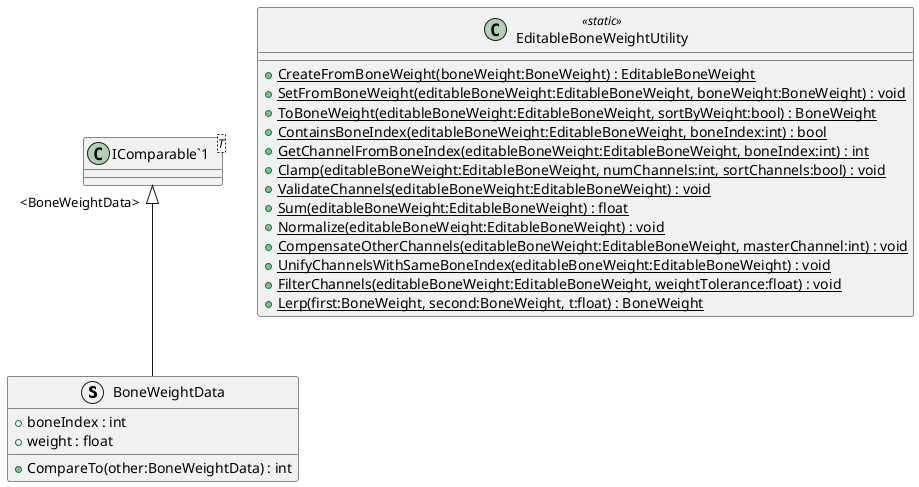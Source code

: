 @startuml
struct BoneWeightData {
    + boneIndex : int
    + weight : float
    + CompareTo(other:BoneWeightData) : int
}
class EditableBoneWeightUtility <<static>> {
    + {static} CreateFromBoneWeight(boneWeight:BoneWeight) : EditableBoneWeight
    + {static} SetFromBoneWeight(editableBoneWeight:EditableBoneWeight, boneWeight:BoneWeight) : void
    + {static} ToBoneWeight(editableBoneWeight:EditableBoneWeight, sortByWeight:bool) : BoneWeight
    + {static} ContainsBoneIndex(editableBoneWeight:EditableBoneWeight, boneIndex:int) : bool
    + {static} GetChannelFromBoneIndex(editableBoneWeight:EditableBoneWeight, boneIndex:int) : int
    + {static} Clamp(editableBoneWeight:EditableBoneWeight, numChannels:int, sortChannels:bool) : void
    + {static} ValidateChannels(editableBoneWeight:EditableBoneWeight) : void
    + {static} Sum(editableBoneWeight:EditableBoneWeight) : float
    + {static} Normalize(editableBoneWeight:EditableBoneWeight) : void
    + {static} CompensateOtherChannels(editableBoneWeight:EditableBoneWeight, masterChannel:int) : void
    + {static} UnifyChannelsWithSameBoneIndex(editableBoneWeight:EditableBoneWeight) : void
    + {static} FilterChannels(editableBoneWeight:EditableBoneWeight, weightTolerance:float) : void
    + {static} Lerp(first:BoneWeight, second:BoneWeight, t:float) : BoneWeight
}
class "IComparable`1"<T> {
}
"IComparable`1" "<BoneWeightData>" <|-- BoneWeightData
@enduml
